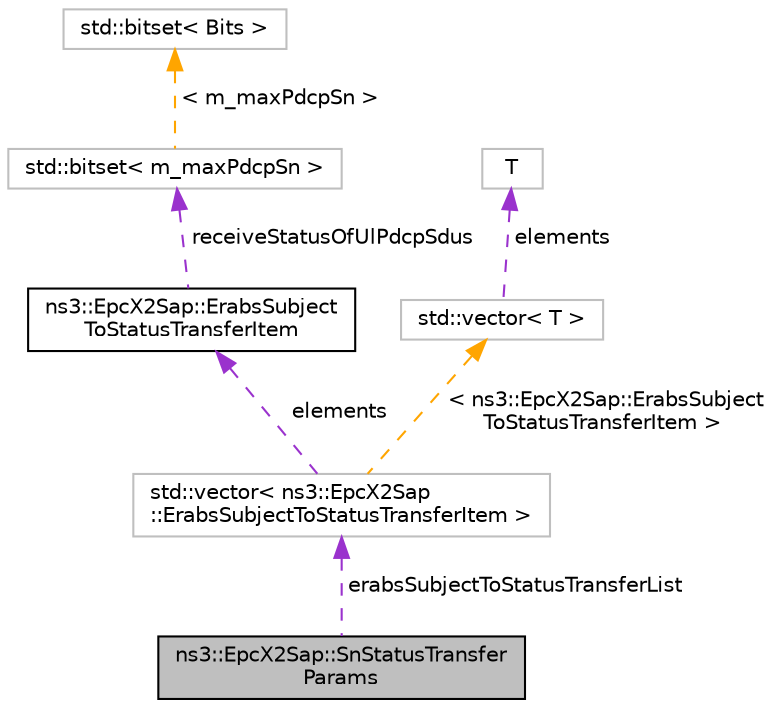 digraph "ns3::EpcX2Sap::SnStatusTransferParams"
{
 // LATEX_PDF_SIZE
  edge [fontname="Helvetica",fontsize="10",labelfontname="Helvetica",labelfontsize="10"];
  node [fontname="Helvetica",fontsize="10",shape=record];
  Node1 [label="ns3::EpcX2Sap::SnStatusTransfer\lParams",height=0.2,width=0.4,color="black", fillcolor="grey75", style="filled", fontcolor="black",tooltip="Parameters of the SN STATUS TRANSFER message."];
  Node2 -> Node1 [dir="back",color="darkorchid3",fontsize="10",style="dashed",label=" erabsSubjectToStatusTransferList" ,fontname="Helvetica"];
  Node2 [label="std::vector\< ns3::EpcX2Sap\l::ErabsSubjectToStatusTransferItem \>",height=0.2,width=0.4,color="grey75", fillcolor="white", style="filled",tooltip=" "];
  Node3 -> Node2 [dir="back",color="darkorchid3",fontsize="10",style="dashed",label=" elements" ,fontname="Helvetica"];
  Node3 [label="ns3::EpcX2Sap::ErabsSubject\lToStatusTransferItem",height=0.2,width=0.4,color="black", fillcolor="white", style="filled",URL="$structns3_1_1_epc_x2_sap_1_1_erabs_subject_to_status_transfer_item.html",tooltip="ErabsSubjectToStatusTransferItem structure."];
  Node4 -> Node3 [dir="back",color="darkorchid3",fontsize="10",style="dashed",label=" receiveStatusOfUlPdcpSdus" ,fontname="Helvetica"];
  Node4 [label="std::bitset\< m_maxPdcpSn \>",height=0.2,width=0.4,color="grey75", fillcolor="white", style="filled",tooltip=" "];
  Node5 -> Node4 [dir="back",color="orange",fontsize="10",style="dashed",label=" \< m_maxPdcpSn \>" ,fontname="Helvetica"];
  Node5 [label="std::bitset\< Bits \>",height=0.2,width=0.4,color="grey75", fillcolor="white", style="filled",tooltip=" "];
  Node6 -> Node2 [dir="back",color="orange",fontsize="10",style="dashed",label=" \< ns3::EpcX2Sap::ErabsSubject\lToStatusTransferItem \>" ,fontname="Helvetica"];
  Node6 [label="std::vector\< T \>",height=0.2,width=0.4,color="grey75", fillcolor="white", style="filled",tooltip=" "];
  Node7 -> Node6 [dir="back",color="darkorchid3",fontsize="10",style="dashed",label=" elements" ,fontname="Helvetica"];
  Node7 [label="T",height=0.2,width=0.4,color="grey75", fillcolor="white", style="filled",tooltip=" "];
}
